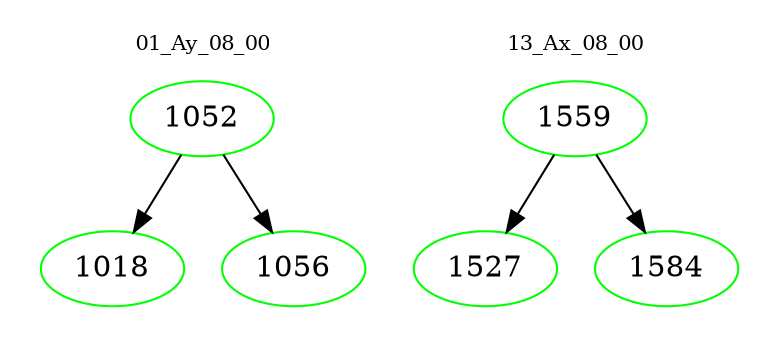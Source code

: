 digraph{
subgraph cluster_0 {
color = white
label = "01_Ay_08_00";
fontsize=10;
T0_1052 [label="1052", color="green"]
T0_1052 -> T0_1018 [color="black"]
T0_1018 [label="1018", color="green"]
T0_1052 -> T0_1056 [color="black"]
T0_1056 [label="1056", color="green"]
}
subgraph cluster_1 {
color = white
label = "13_Ax_08_00";
fontsize=10;
T1_1559 [label="1559", color="green"]
T1_1559 -> T1_1527 [color="black"]
T1_1527 [label="1527", color="green"]
T1_1559 -> T1_1584 [color="black"]
T1_1584 [label="1584", color="green"]
}
}
